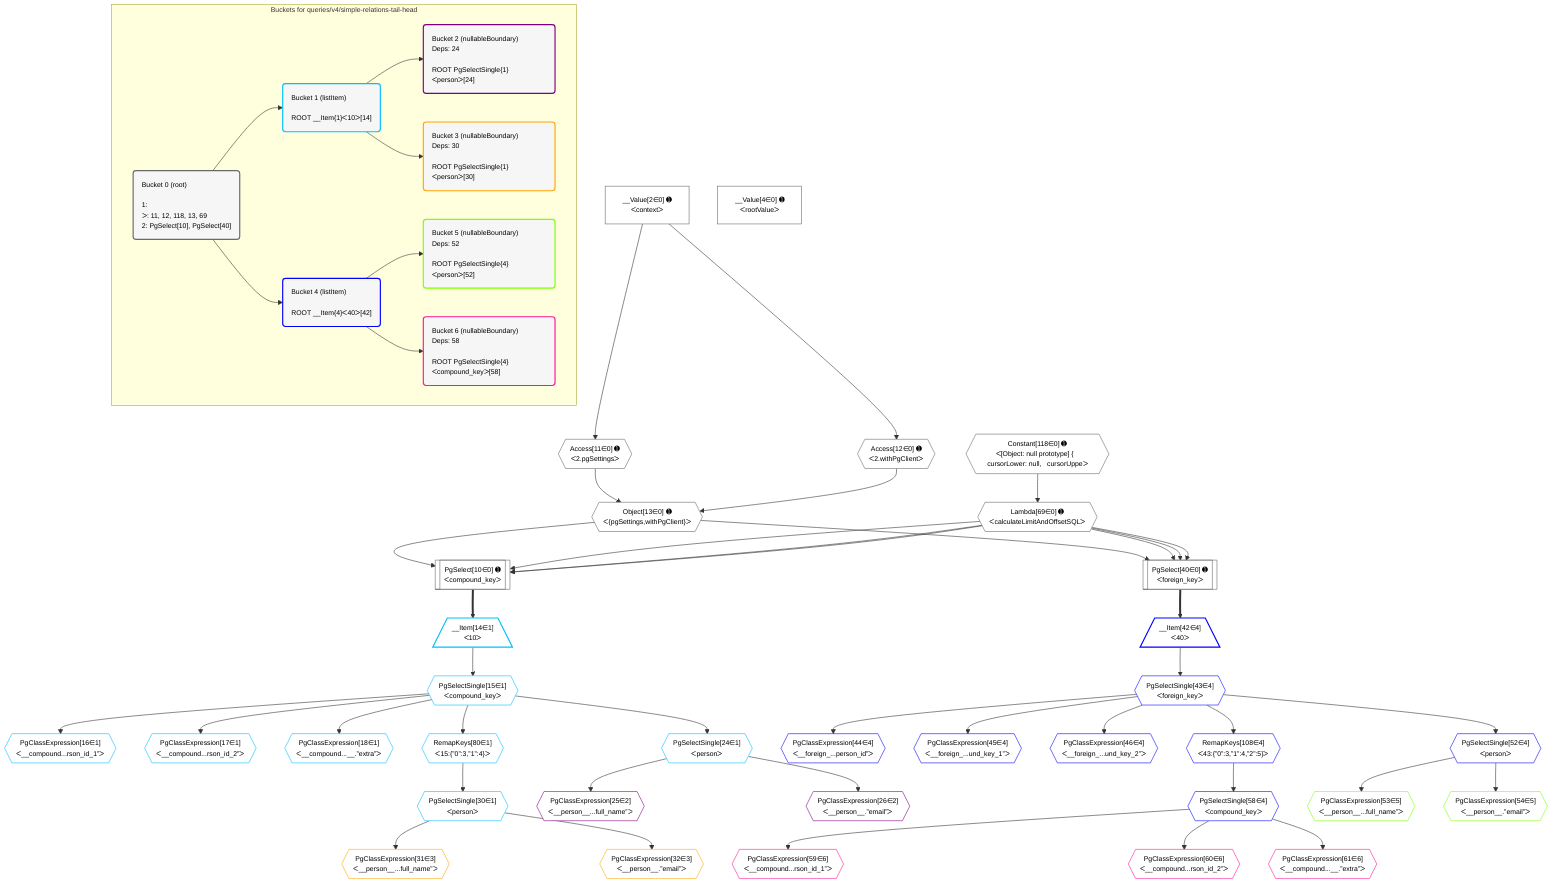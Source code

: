 %%{init: {'themeVariables': { 'fontSize': '12px'}}}%%
graph TD
    classDef path fill:#eee,stroke:#000,color:#000
    classDef plan fill:#fff,stroke-width:1px,color:#000
    classDef itemplan fill:#fff,stroke-width:2px,color:#000
    classDef unbatchedplan fill:#dff,stroke-width:1px,color:#000
    classDef sideeffectplan fill:#fcc,stroke-width:2px,color:#000
    classDef bucket fill:#f6f6f6,color:#000,stroke-width:2px,text-align:left


    %% plan dependencies
    PgSelect10[["PgSelect[10∈0] ➊<br />ᐸcompound_keyᐳ"]]:::plan
    Object13{{"Object[13∈0] ➊<br />ᐸ{pgSettings,withPgClient}ᐳ"}}:::plan
    Lambda69{{"Lambda[69∈0] ➊<br />ᐸcalculateLimitAndOffsetSQLᐳ"}}:::plan
    Object13 & Lambda69 & Lambda69 & Lambda69 --> PgSelect10
    PgSelect40[["PgSelect[40∈0] ➊<br />ᐸforeign_keyᐳ"]]:::plan
    Object13 & Lambda69 & Lambda69 & Lambda69 --> PgSelect40
    Access11{{"Access[11∈0] ➊<br />ᐸ2.pgSettingsᐳ"}}:::plan
    Access12{{"Access[12∈0] ➊<br />ᐸ2.withPgClientᐳ"}}:::plan
    Access11 & Access12 --> Object13
    __Value2["__Value[2∈0] ➊<br />ᐸcontextᐳ"]:::plan
    __Value2 --> Access11
    __Value2 --> Access12
    Constant118{{"Constant[118∈0] ➊<br />ᐸ[Object: null prototype] {   cursorLower: null,   cursorUppeᐳ"}}:::plan
    Constant118 --> Lambda69
    __Value4["__Value[4∈0] ➊<br />ᐸrootValueᐳ"]:::plan
    __Item14[/"__Item[14∈1]<br />ᐸ10ᐳ"\]:::itemplan
    PgSelect10 ==> __Item14
    PgSelectSingle15{{"PgSelectSingle[15∈1]<br />ᐸcompound_keyᐳ"}}:::plan
    __Item14 --> PgSelectSingle15
    PgClassExpression16{{"PgClassExpression[16∈1]<br />ᐸ__compound...rson_id_1”ᐳ"}}:::plan
    PgSelectSingle15 --> PgClassExpression16
    PgClassExpression17{{"PgClassExpression[17∈1]<br />ᐸ__compound...rson_id_2”ᐳ"}}:::plan
    PgSelectSingle15 --> PgClassExpression17
    PgClassExpression18{{"PgClassExpression[18∈1]<br />ᐸ__compound...__.”extra”ᐳ"}}:::plan
    PgSelectSingle15 --> PgClassExpression18
    PgSelectSingle24{{"PgSelectSingle[24∈1]<br />ᐸpersonᐳ"}}:::plan
    PgSelectSingle15 --> PgSelectSingle24
    PgSelectSingle30{{"PgSelectSingle[30∈1]<br />ᐸpersonᐳ"}}:::plan
    RemapKeys80{{"RemapKeys[80∈1]<br />ᐸ15:{”0”:3,”1”:4}ᐳ"}}:::plan
    RemapKeys80 --> PgSelectSingle30
    PgSelectSingle15 --> RemapKeys80
    PgClassExpression25{{"PgClassExpression[25∈2]<br />ᐸ__person__...full_name”ᐳ"}}:::plan
    PgSelectSingle24 --> PgClassExpression25
    PgClassExpression26{{"PgClassExpression[26∈2]<br />ᐸ__person__.”email”ᐳ"}}:::plan
    PgSelectSingle24 --> PgClassExpression26
    PgClassExpression31{{"PgClassExpression[31∈3]<br />ᐸ__person__...full_name”ᐳ"}}:::plan
    PgSelectSingle30 --> PgClassExpression31
    PgClassExpression32{{"PgClassExpression[32∈3]<br />ᐸ__person__.”email”ᐳ"}}:::plan
    PgSelectSingle30 --> PgClassExpression32
    __Item42[/"__Item[42∈4]<br />ᐸ40ᐳ"\]:::itemplan
    PgSelect40 ==> __Item42
    PgSelectSingle43{{"PgSelectSingle[43∈4]<br />ᐸforeign_keyᐳ"}}:::plan
    __Item42 --> PgSelectSingle43
    PgClassExpression44{{"PgClassExpression[44∈4]<br />ᐸ__foreign_...person_id”ᐳ"}}:::plan
    PgSelectSingle43 --> PgClassExpression44
    PgClassExpression45{{"PgClassExpression[45∈4]<br />ᐸ__foreign_...und_key_1”ᐳ"}}:::plan
    PgSelectSingle43 --> PgClassExpression45
    PgClassExpression46{{"PgClassExpression[46∈4]<br />ᐸ__foreign_...und_key_2”ᐳ"}}:::plan
    PgSelectSingle43 --> PgClassExpression46
    PgSelectSingle52{{"PgSelectSingle[52∈4]<br />ᐸpersonᐳ"}}:::plan
    PgSelectSingle43 --> PgSelectSingle52
    PgSelectSingle58{{"PgSelectSingle[58∈4]<br />ᐸcompound_keyᐳ"}}:::plan
    RemapKeys108{{"RemapKeys[108∈4]<br />ᐸ43:{”0”:3,”1”:4,”2”:5}ᐳ"}}:::plan
    RemapKeys108 --> PgSelectSingle58
    PgSelectSingle43 --> RemapKeys108
    PgClassExpression53{{"PgClassExpression[53∈5]<br />ᐸ__person__...full_name”ᐳ"}}:::plan
    PgSelectSingle52 --> PgClassExpression53
    PgClassExpression54{{"PgClassExpression[54∈5]<br />ᐸ__person__.”email”ᐳ"}}:::plan
    PgSelectSingle52 --> PgClassExpression54
    PgClassExpression59{{"PgClassExpression[59∈6]<br />ᐸ__compound...rson_id_1”ᐳ"}}:::plan
    PgSelectSingle58 --> PgClassExpression59
    PgClassExpression60{{"PgClassExpression[60∈6]<br />ᐸ__compound...rson_id_2”ᐳ"}}:::plan
    PgSelectSingle58 --> PgClassExpression60
    PgClassExpression61{{"PgClassExpression[61∈6]<br />ᐸ__compound...__.”extra”ᐳ"}}:::plan
    PgSelectSingle58 --> PgClassExpression61

    %% define steps

    subgraph "Buckets for queries/v4/simple-relations-tail-head"
    Bucket0("Bucket 0 (root)<br /><br />1: <br />ᐳ: 11, 12, 118, 13, 69<br />2: PgSelect[10], PgSelect[40]"):::bucket
    classDef bucket0 stroke:#696969
    class Bucket0,__Value2,__Value4,PgSelect10,Access11,Access12,Object13,PgSelect40,Lambda69,Constant118 bucket0
    Bucket1("Bucket 1 (listItem)<br /><br />ROOT __Item{1}ᐸ10ᐳ[14]"):::bucket
    classDef bucket1 stroke:#00bfff
    class Bucket1,__Item14,PgSelectSingle15,PgClassExpression16,PgClassExpression17,PgClassExpression18,PgSelectSingle24,PgSelectSingle30,RemapKeys80 bucket1
    Bucket2("Bucket 2 (nullableBoundary)<br />Deps: 24<br /><br />ROOT PgSelectSingle{1}ᐸpersonᐳ[24]"):::bucket
    classDef bucket2 stroke:#7f007f
    class Bucket2,PgClassExpression25,PgClassExpression26 bucket2
    Bucket3("Bucket 3 (nullableBoundary)<br />Deps: 30<br /><br />ROOT PgSelectSingle{1}ᐸpersonᐳ[30]"):::bucket
    classDef bucket3 stroke:#ffa500
    class Bucket3,PgClassExpression31,PgClassExpression32 bucket3
    Bucket4("Bucket 4 (listItem)<br /><br />ROOT __Item{4}ᐸ40ᐳ[42]"):::bucket
    classDef bucket4 stroke:#0000ff
    class Bucket4,__Item42,PgSelectSingle43,PgClassExpression44,PgClassExpression45,PgClassExpression46,PgSelectSingle52,PgSelectSingle58,RemapKeys108 bucket4
    Bucket5("Bucket 5 (nullableBoundary)<br />Deps: 52<br /><br />ROOT PgSelectSingle{4}ᐸpersonᐳ[52]"):::bucket
    classDef bucket5 stroke:#7fff00
    class Bucket5,PgClassExpression53,PgClassExpression54 bucket5
    Bucket6("Bucket 6 (nullableBoundary)<br />Deps: 58<br /><br />ROOT PgSelectSingle{4}ᐸcompound_keyᐳ[58]"):::bucket
    classDef bucket6 stroke:#ff1493
    class Bucket6,PgClassExpression59,PgClassExpression60,PgClassExpression61 bucket6
    Bucket0 --> Bucket1 & Bucket4
    Bucket1 --> Bucket2 & Bucket3
    Bucket4 --> Bucket5 & Bucket6
    end